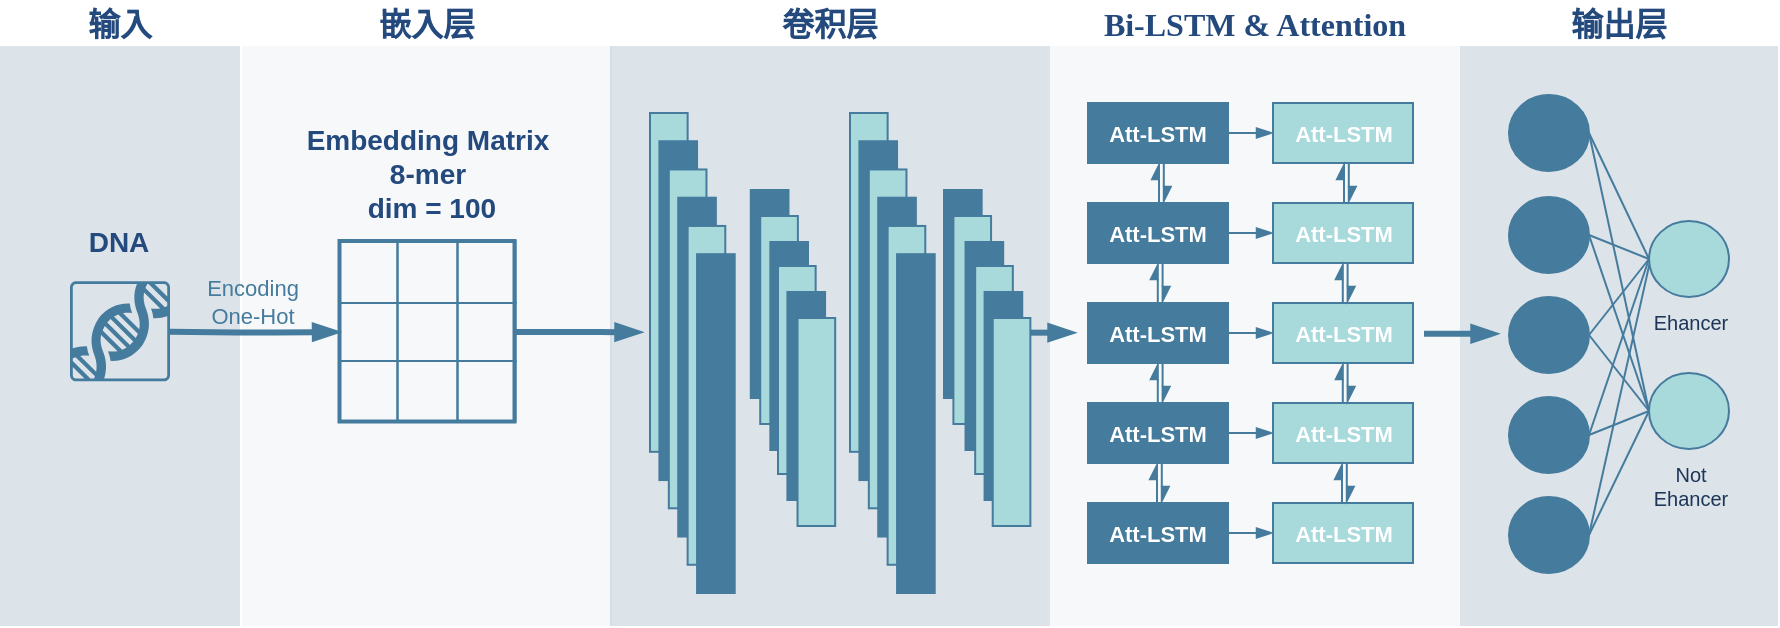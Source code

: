 <mxfile version="24.3.0" type="github">
  <diagram id="07fea595-8f29-1299-0266-81d95cde20df" name="Page-1">
    <mxGraphModel dx="1434" dy="-32" grid="1" gridSize="10" guides="1" tooltips="1" connect="1" arrows="1" fold="1" page="1" pageScale="1" pageWidth="1169" pageHeight="827" background="#ffffff" math="0" shadow="0">
      <root>
        <mxCell id="0" />
        <mxCell id="1" parent="0" />
        <mxCell id="SglfwwHXvNLSPvmOc2Lm-236" value="&lt;font style=&quot;font-size: 16px;&quot; color=&quot;#23497d&quot;&gt;输入&lt;/font&gt;" style="swimlane;whiteSpace=wrap;fillColor=none;swimlaneFillColor=#BAC8D3;fontColor=#EEEEEE;fontFamily=Tahoma;html=1;strokeColor=none;opacity=50;labelBackgroundColor=none;" parent="1" vertex="1">
          <mxGeometry x="111" y="1080" width="120" height="313" as="geometry">
            <mxRectangle x="20" y="20" width="80" height="23" as="alternateBounds" />
          </mxGeometry>
        </mxCell>
        <mxCell id="SglfwwHXvNLSPvmOc2Lm-496" value="&lt;font color=&quot;#23497d&quot;&gt;&lt;span style=&quot;font-size: 14px;&quot;&gt;&lt;b&gt;DNA&lt;/b&gt;&lt;/span&gt;&lt;/font&gt;" style="rounded=0;whiteSpace=wrap;html=1;strokeColor=none;fontColor=#1D3557;fillColor=none;align=center;" parent="SglfwwHXvNLSPvmOc2Lm-236" vertex="1">
          <mxGeometry x="10.38" y="90.75" width="99.25" height="60" as="geometry" />
        </mxCell>
        <mxCell id="SglfwwHXvNLSPvmOc2Lm-497" value="" style="sketch=0;points=[[0.015,0.015,0],[0.985,0.015,0],[0.985,0.985,0],[0.015,0.985,0],[0.25,0,0],[0.5,0,0],[0.75,0,0],[1,0.25,0],[1,0.5,0],[1,0.75,0],[0.75,1,0],[0.5,1,0],[0.25,1,0],[0,0.75,0],[0,0.5,0],[0,0.25,0]];verticalLabelPosition=bottom;verticalAlign=top;aspect=fixed;align=center;pointerEvents=1;shape=mxgraph.cisco19.rect;prIcon=cisco_dna_center;fillColor=none;strokeColor=#457B9D;fontFamily=Helvetica;fontSize=11;fontColor=none;labelBackgroundColor=none;noLabel=1;strokeWidth=1;" parent="SglfwwHXvNLSPvmOc2Lm-236" vertex="1">
          <mxGeometry x="35.01" y="140.63" width="50" height="50" as="geometry" />
        </mxCell>
        <mxCell id="SglfwwHXvNLSPvmOc2Lm-240" value="&lt;font style=&quot;font-size: 16px;&quot; color=&quot;#23497d&quot;&gt;嵌入层&lt;/font&gt;" style="swimlane;whiteSpace=wrap;fillColor=none;swimlaneFillColor=#eef1f4;fontColor=#EEEEEE;fontFamily=Tahoma;html=1;strokeColor=none;opacity=50;labelBackgroundColor=none;" parent="1" vertex="1">
          <mxGeometry x="232" y="1080" width="185" height="313" as="geometry">
            <mxRectangle x="20" y="20" width="80" height="23" as="alternateBounds" />
          </mxGeometry>
        </mxCell>
        <mxCell id="SglfwwHXvNLSPvmOc2Lm-248" value="" style="childLayout=tableLayout;recursiveResize=0;shadow=0;fillColor=none;strokeColor=#457B9D;fontColor=#1D3557;strokeWidth=2;" parent="SglfwwHXvNLSPvmOc2Lm-240" vertex="1">
          <mxGeometry x="48.75" y="120.5" width="87.5" height="90.25" as="geometry" />
        </mxCell>
        <mxCell id="SglfwwHXvNLSPvmOc2Lm-249" value="" style="shape=tableRow;horizontal=0;startSize=0;swimlaneHead=0;swimlaneBody=0;top=0;left=0;bottom=0;right=0;dropTarget=0;collapsible=0;recursiveResize=0;expand=0;fontStyle=0;fillColor=none;strokeColor=inherit;fontColor=#1D3557;" parent="SglfwwHXvNLSPvmOc2Lm-248" vertex="1">
          <mxGeometry width="87.5" height="31" as="geometry" />
        </mxCell>
        <mxCell id="SglfwwHXvNLSPvmOc2Lm-250" value="" style="connectable=0;recursiveResize=0;strokeColor=inherit;fillColor=none;align=center;whiteSpace=wrap;html=1;fontColor=#1D3557;" parent="SglfwwHXvNLSPvmOc2Lm-249" vertex="1">
          <mxGeometry width="29" height="31" as="geometry">
            <mxRectangle width="29" height="31" as="alternateBounds" />
          </mxGeometry>
        </mxCell>
        <mxCell id="SglfwwHXvNLSPvmOc2Lm-251" value="" style="connectable=0;recursiveResize=0;strokeColor=inherit;fillColor=none;align=center;whiteSpace=wrap;html=1;fontColor=#1D3557;" parent="SglfwwHXvNLSPvmOc2Lm-249" vertex="1">
          <mxGeometry x="29" width="30" height="31" as="geometry">
            <mxRectangle width="30" height="31" as="alternateBounds" />
          </mxGeometry>
        </mxCell>
        <mxCell id="SglfwwHXvNLSPvmOc2Lm-252" value="" style="connectable=0;recursiveResize=0;strokeColor=inherit;fillColor=none;align=center;whiteSpace=wrap;html=1;fontColor=#1D3557;" parent="SglfwwHXvNLSPvmOc2Lm-249" vertex="1">
          <mxGeometry x="59" width="29" height="31" as="geometry">
            <mxRectangle width="29" height="31" as="alternateBounds" />
          </mxGeometry>
        </mxCell>
        <mxCell id="SglfwwHXvNLSPvmOc2Lm-253" style="shape=tableRow;horizontal=0;startSize=0;swimlaneHead=0;swimlaneBody=0;top=0;left=0;bottom=0;right=0;dropTarget=0;collapsible=0;recursiveResize=0;expand=0;fontStyle=0;fillColor=none;strokeColor=inherit;fontColor=#1D3557;" parent="SglfwwHXvNLSPvmOc2Lm-248" vertex="1">
          <mxGeometry y="31" width="87.5" height="29" as="geometry" />
        </mxCell>
        <mxCell id="SglfwwHXvNLSPvmOc2Lm-254" value="" style="connectable=0;recursiveResize=0;strokeColor=inherit;fillColor=none;align=center;whiteSpace=wrap;html=1;fontColor=#1D3557;" parent="SglfwwHXvNLSPvmOc2Lm-253" vertex="1">
          <mxGeometry width="29" height="29" as="geometry">
            <mxRectangle width="29" height="29" as="alternateBounds" />
          </mxGeometry>
        </mxCell>
        <mxCell id="SglfwwHXvNLSPvmOc2Lm-255" value="" style="connectable=0;recursiveResize=0;strokeColor=inherit;fillColor=none;align=center;whiteSpace=wrap;html=1;fontColor=#1D3557;" parent="SglfwwHXvNLSPvmOc2Lm-253" vertex="1">
          <mxGeometry x="29" width="30" height="29" as="geometry">
            <mxRectangle width="30" height="29" as="alternateBounds" />
          </mxGeometry>
        </mxCell>
        <mxCell id="SglfwwHXvNLSPvmOc2Lm-256" value="" style="connectable=0;recursiveResize=0;strokeColor=inherit;fillColor=none;align=center;whiteSpace=wrap;html=1;fontColor=#1D3557;" parent="SglfwwHXvNLSPvmOc2Lm-253" vertex="1">
          <mxGeometry x="59" width="29" height="29" as="geometry">
            <mxRectangle width="29" height="29" as="alternateBounds" />
          </mxGeometry>
        </mxCell>
        <mxCell id="SglfwwHXvNLSPvmOc2Lm-257" style="shape=tableRow;horizontal=0;startSize=0;swimlaneHead=0;swimlaneBody=0;top=0;left=0;bottom=0;right=0;dropTarget=0;collapsible=0;recursiveResize=0;expand=0;fontStyle=0;fillColor=none;strokeColor=inherit;fontColor=#1D3557;" parent="SglfwwHXvNLSPvmOc2Lm-248" vertex="1">
          <mxGeometry y="60" width="87.5" height="30" as="geometry" />
        </mxCell>
        <mxCell id="SglfwwHXvNLSPvmOc2Lm-258" value="" style="connectable=0;recursiveResize=0;strokeColor=inherit;fillColor=none;align=center;whiteSpace=wrap;html=1;fontColor=#1D3557;" parent="SglfwwHXvNLSPvmOc2Lm-257" vertex="1">
          <mxGeometry width="29" height="30" as="geometry">
            <mxRectangle width="29" height="30" as="alternateBounds" />
          </mxGeometry>
        </mxCell>
        <mxCell id="SglfwwHXvNLSPvmOc2Lm-259" value="" style="connectable=0;recursiveResize=0;strokeColor=inherit;fillColor=none;align=center;whiteSpace=wrap;html=1;fontColor=#1D3557;" parent="SglfwwHXvNLSPvmOc2Lm-257" vertex="1">
          <mxGeometry x="29" width="30" height="30" as="geometry">
            <mxRectangle width="30" height="30" as="alternateBounds" />
          </mxGeometry>
        </mxCell>
        <mxCell id="SglfwwHXvNLSPvmOc2Lm-260" value="" style="connectable=0;recursiveResize=0;strokeColor=inherit;fillColor=none;align=center;whiteSpace=wrap;html=1;fontColor=#1D3557;" parent="SglfwwHXvNLSPvmOc2Lm-257" vertex="1">
          <mxGeometry x="59" width="29" height="30" as="geometry">
            <mxRectangle width="29" height="30" as="alternateBounds" />
          </mxGeometry>
        </mxCell>
        <mxCell id="SglfwwHXvNLSPvmOc2Lm-263" value="&lt;font color=&quot;#23497d&quot; style=&quot;font-size: 14px;&quot;&gt;&lt;b style=&quot;&quot;&gt;Embedding Matrix&lt;/b&gt;&lt;/font&gt;&lt;div style=&quot;font-size: 14px;&quot;&gt;&lt;font color=&quot;#23497d&quot; style=&quot;font-size: 14px;&quot;&gt;&lt;b style=&quot;&quot;&gt;8-mer&lt;/b&gt;&lt;/font&gt;&lt;/div&gt;&lt;div style=&quot;font-size: 14px;&quot;&gt;&lt;font color=&quot;#23497d&quot; style=&quot;font-size: 14px;&quot;&gt;&lt;b style=&quot;&quot;&gt;&amp;nbsp;dim = 100&lt;/b&gt;&lt;/font&gt;&lt;/div&gt;" style="rounded=0;whiteSpace=wrap;html=1;strokeColor=none;fontColor=#1D3557;fillColor=none;align=center;" parent="SglfwwHXvNLSPvmOc2Lm-240" vertex="1">
          <mxGeometry x="18.75" y="56.5" width="147.5" height="60" as="geometry" />
        </mxCell>
        <mxCell id="SglfwwHXvNLSPvmOc2Lm-261" style="edgeStyle=orthogonalEdgeStyle;rounded=1;orthogonalLoop=1;jettySize=auto;html=1;entryX=0;entryY=0.5;entryDx=0;entryDy=0;strokeColor=#457B9D;fontColor=#1D3557;fillColor=#A8DADC;curved=0;strokeWidth=3;endArrow=blockThin;endFill=1;labelBackgroundColor=none;" parent="1" target="SglfwwHXvNLSPvmOc2Lm-253" edge="1">
          <mxGeometry relative="1" as="geometry">
            <mxPoint x="196" y="1245.833" as="sourcePoint" />
          </mxGeometry>
        </mxCell>
        <mxCell id="SglfwwHXvNLSPvmOc2Lm-501" value="Encoding&lt;div&gt;One-Hot&lt;/div&gt;" style="edgeLabel;html=1;align=center;verticalAlign=middle;resizable=0;points=[];strokeColor=#457B9D;fontFamily=Helvetica;fontSize=11;fontColor=#457B9D;labelBackgroundColor=none;fillColor=#A8DADC;" parent="SglfwwHXvNLSPvmOc2Lm-261" vertex="1" connectable="0">
          <mxGeometry x="-0.17" y="-1" relative="1" as="geometry">
            <mxPoint x="5" y="-16" as="offset" />
          </mxGeometry>
        </mxCell>
        <mxCell id="SglfwwHXvNLSPvmOc2Lm-333" value="&lt;font style=&quot;font-size: 16px;&quot; color=&quot;#23497d&quot;&gt;卷积层&lt;/font&gt;" style="swimlane;whiteSpace=wrap;fillColor=none;swimlaneFillColor=#BAC8D3;fontColor=#EEEEEE;fontFamily=Tahoma;html=1;strokeColor=none;opacity=50;labelBackgroundColor=none;" parent="1" vertex="1">
          <mxGeometry x="416" y="1080" width="220" height="313" as="geometry">
            <mxRectangle x="20" y="20" width="80" height="23" as="alternateBounds" />
          </mxGeometry>
        </mxCell>
        <mxCell id="SglfwwHXvNLSPvmOc2Lm-303" value="" style="group" parent="SglfwwHXvNLSPvmOc2Lm-333" vertex="1" connectable="0">
          <mxGeometry x="20" y="56.5" width="80" height="240" as="geometry" />
        </mxCell>
        <mxCell id="SglfwwHXvNLSPvmOc2Lm-287" value="" style="group" parent="SglfwwHXvNLSPvmOc2Lm-303" vertex="1" connectable="0">
          <mxGeometry width="42.35" height="240" as="geometry" />
        </mxCell>
        <mxCell id="SglfwwHXvNLSPvmOc2Lm-281" value="" style="rounded=0;whiteSpace=wrap;html=1;strokeColor=#457B9D;fontFamily=Helvetica;fontSize=11;fontColor=#1D3557;labelBackgroundColor=default;fillColor=#A8DADC;" parent="SglfwwHXvNLSPvmOc2Lm-287" vertex="1">
          <mxGeometry width="18.822" height="169.412" as="geometry" />
        </mxCell>
        <mxCell id="SglfwwHXvNLSPvmOc2Lm-282" value="" style="rounded=0;whiteSpace=wrap;html=1;strokeColor=#457B9D;fontFamily=Helvetica;fontSize=11;fontColor=#1D3557;labelBackgroundColor=default;fillColor=#457B9D;" parent="SglfwwHXvNLSPvmOc2Lm-287" vertex="1">
          <mxGeometry x="4.706" y="14.118" width="18.822" height="169.412" as="geometry" />
        </mxCell>
        <mxCell id="SglfwwHXvNLSPvmOc2Lm-283" value="" style="rounded=0;whiteSpace=wrap;html=1;strokeColor=#457B9D;fontFamily=Helvetica;fontSize=11;fontColor=#1D3557;labelBackgroundColor=default;fillColor=#A8DADC;" parent="SglfwwHXvNLSPvmOc2Lm-287" vertex="1">
          <mxGeometry x="9.411" y="28.235" width="18.822" height="169.412" as="geometry" />
        </mxCell>
        <mxCell id="SglfwwHXvNLSPvmOc2Lm-284" value="" style="rounded=0;whiteSpace=wrap;html=1;strokeColor=#457B9D;fontFamily=Helvetica;fontSize=11;fontColor=#1D3557;labelBackgroundColor=default;fillColor=#457B9D;" parent="SglfwwHXvNLSPvmOc2Lm-287" vertex="1">
          <mxGeometry x="14.117" y="42.353" width="18.822" height="169.412" as="geometry" />
        </mxCell>
        <mxCell id="SglfwwHXvNLSPvmOc2Lm-285" value="" style="rounded=0;whiteSpace=wrap;html=1;strokeColor=#457B9D;fontFamily=Helvetica;fontSize=11;fontColor=#1D3557;labelBackgroundColor=default;fillColor=#A8DADC;" parent="SglfwwHXvNLSPvmOc2Lm-287" vertex="1">
          <mxGeometry x="18.822" y="56.471" width="18.822" height="169.412" as="geometry" />
        </mxCell>
        <mxCell id="SglfwwHXvNLSPvmOc2Lm-286" value="" style="rounded=0;whiteSpace=wrap;html=1;strokeColor=#457B9D;fontFamily=Helvetica;fontSize=11;fontColor=#1D3557;labelBackgroundColor=default;fillColor=#457B9D;" parent="SglfwwHXvNLSPvmOc2Lm-287" vertex="1">
          <mxGeometry x="23.528" y="70.588" width="18.822" height="169.412" as="geometry" />
        </mxCell>
        <mxCell id="SglfwwHXvNLSPvmOc2Lm-291" value="" style="group" parent="SglfwwHXvNLSPvmOc2Lm-303" vertex="1" connectable="0">
          <mxGeometry x="48.409" y="38.5" width="30.591" height="130" as="geometry" />
        </mxCell>
        <mxCell id="SglfwwHXvNLSPvmOc2Lm-290" value="" style="rounded=0;whiteSpace=wrap;html=1;strokeColor=#457B9D;fontFamily=Helvetica;fontSize=11;fontColor=#1D3557;labelBackgroundColor=default;fillColor=#457B9D;" parent="SglfwwHXvNLSPvmOc2Lm-291" vertex="1">
          <mxGeometry x="2" width="18.825" height="104" as="geometry" />
        </mxCell>
        <mxCell id="SglfwwHXvNLSPvmOc2Lm-276" value="" style="rounded=0;whiteSpace=wrap;html=1;strokeColor=#457B9D;fontFamily=Helvetica;fontSize=11;fontColor=#1D3557;labelBackgroundColor=default;fillColor=#A8DADC;" parent="SglfwwHXvNLSPvmOc2Lm-291" vertex="1">
          <mxGeometry x="6.708" y="13" width="18.825" height="104" as="geometry" />
        </mxCell>
        <mxCell id="SglfwwHXvNLSPvmOc2Lm-277" value="" style="rounded=0;whiteSpace=wrap;html=1;strokeColor=#457B9D;fontFamily=Helvetica;fontSize=11;fontColor=#1D3557;labelBackgroundColor=default;fillColor=#457B9D;" parent="SglfwwHXvNLSPvmOc2Lm-291" vertex="1">
          <mxGeometry x="11.766" y="26" width="18.825" height="104" as="geometry" />
        </mxCell>
        <mxCell id="SglfwwHXvNLSPvmOc2Lm-304" value="" style="group" parent="SglfwwHXvNLSPvmOc2Lm-333" vertex="1" connectable="0">
          <mxGeometry x="120" y="56.5" width="80" height="240" as="geometry" />
        </mxCell>
        <mxCell id="SglfwwHXvNLSPvmOc2Lm-305" value="" style="group" parent="SglfwwHXvNLSPvmOc2Lm-304" vertex="1" connectable="0">
          <mxGeometry width="42.35" height="240" as="geometry" />
        </mxCell>
        <mxCell id="SglfwwHXvNLSPvmOc2Lm-306" value="" style="rounded=0;whiteSpace=wrap;html=1;strokeColor=#457B9D;fontFamily=Helvetica;fontSize=11;fontColor=#1D3557;labelBackgroundColor=default;fillColor=#A8DADC;" parent="SglfwwHXvNLSPvmOc2Lm-305" vertex="1">
          <mxGeometry width="18.822" height="169.412" as="geometry" />
        </mxCell>
        <mxCell id="SglfwwHXvNLSPvmOc2Lm-307" value="" style="rounded=0;whiteSpace=wrap;html=1;strokeColor=#457B9D;fontFamily=Helvetica;fontSize=11;fontColor=#1D3557;labelBackgroundColor=default;fillColor=#457B9D;" parent="SglfwwHXvNLSPvmOc2Lm-305" vertex="1">
          <mxGeometry x="4.706" y="14.118" width="18.822" height="169.412" as="geometry" />
        </mxCell>
        <mxCell id="SglfwwHXvNLSPvmOc2Lm-308" value="" style="rounded=0;whiteSpace=wrap;html=1;strokeColor=#457B9D;fontFamily=Helvetica;fontSize=11;fontColor=#1D3557;labelBackgroundColor=default;fillColor=#A8DADC;" parent="SglfwwHXvNLSPvmOc2Lm-305" vertex="1">
          <mxGeometry x="9.411" y="28.235" width="18.822" height="169.412" as="geometry" />
        </mxCell>
        <mxCell id="SglfwwHXvNLSPvmOc2Lm-309" value="" style="rounded=0;whiteSpace=wrap;html=1;strokeColor=#457B9D;fontFamily=Helvetica;fontSize=11;fontColor=#1D3557;labelBackgroundColor=default;fillColor=#457B9D;" parent="SglfwwHXvNLSPvmOc2Lm-305" vertex="1">
          <mxGeometry x="14.117" y="42.353" width="18.822" height="169.412" as="geometry" />
        </mxCell>
        <mxCell id="SglfwwHXvNLSPvmOc2Lm-310" value="" style="rounded=0;whiteSpace=wrap;html=1;strokeColor=#457B9D;fontFamily=Helvetica;fontSize=11;fontColor=#1D3557;labelBackgroundColor=default;fillColor=#A8DADC;" parent="SglfwwHXvNLSPvmOc2Lm-305" vertex="1">
          <mxGeometry x="18.822" y="56.471" width="18.822" height="169.412" as="geometry" />
        </mxCell>
        <mxCell id="SglfwwHXvNLSPvmOc2Lm-311" value="" style="rounded=0;whiteSpace=wrap;html=1;strokeColor=#457B9D;fontFamily=Helvetica;fontSize=11;fontColor=#1D3557;labelBackgroundColor=default;fillColor=#457B9D;" parent="SglfwwHXvNLSPvmOc2Lm-305" vertex="1">
          <mxGeometry x="23.528" y="70.588" width="18.822" height="169.412" as="geometry" />
        </mxCell>
        <mxCell id="SglfwwHXvNLSPvmOc2Lm-505" value="" style="group" parent="SglfwwHXvNLSPvmOc2Lm-333" vertex="1" connectable="0">
          <mxGeometry x="83.999" y="143" width="30.591" height="130" as="geometry" />
        </mxCell>
        <mxCell id="SglfwwHXvNLSPvmOc2Lm-506" value="" style="rounded=0;whiteSpace=wrap;html=1;strokeColor=#457B9D;fontFamily=Helvetica;fontSize=11;fontColor=#A8DADC;labelBackgroundColor=default;fillColor=#A8DADC;" parent="SglfwwHXvNLSPvmOc2Lm-505" vertex="1">
          <mxGeometry y="-10" width="18.825" height="104" as="geometry" />
        </mxCell>
        <mxCell id="SglfwwHXvNLSPvmOc2Lm-507" value="" style="rounded=0;whiteSpace=wrap;html=1;strokeColor=#457B9D;fontFamily=Helvetica;fontSize=11;fontColor=#1D3557;labelBackgroundColor=default;fillColor=#457B9D;" parent="SglfwwHXvNLSPvmOc2Lm-505" vertex="1">
          <mxGeometry x="4.708" y="3" width="18.825" height="104" as="geometry" />
        </mxCell>
        <mxCell id="SglfwwHXvNLSPvmOc2Lm-508" value="" style="rounded=0;whiteSpace=wrap;html=1;strokeColor=#457B9D;fontFamily=Helvetica;fontSize=11;fontColor=#1D3557;labelBackgroundColor=default;fillColor=#A8DADC;" parent="SglfwwHXvNLSPvmOc2Lm-505" vertex="1">
          <mxGeometry x="9.766" y="16" width="18.825" height="104" as="geometry" />
        </mxCell>
        <mxCell id="SglfwwHXvNLSPvmOc2Lm-337" style="edgeStyle=orthogonalEdgeStyle;curved=0;rounded=1;orthogonalLoop=1;jettySize=auto;html=1;entryX=-0.213;entryY=0.647;entryDx=0;entryDy=0;entryPerimeter=0;strokeColor=#457B9D;strokeWidth=3;align=center;verticalAlign=middle;fontFamily=Helvetica;fontSize=11;fontColor=#1D3557;labelBackgroundColor=default;endArrow=blockThin;endFill=1;fillColor=#A8DADC;" parent="1" source="SglfwwHXvNLSPvmOc2Lm-253" target="SglfwwHXvNLSPvmOc2Lm-281" edge="1">
          <mxGeometry relative="1" as="geometry" />
        </mxCell>
        <mxCell id="SglfwwHXvNLSPvmOc2Lm-350" value="&lt;font style=&quot;font-size: 16px;&quot; color=&quot;#23497d&quot;&gt;Bi-LSTM &amp;amp; Attention&lt;/font&gt;" style="swimlane;whiteSpace=wrap;fillColor=none;swimlaneFillColor=#eef1f4;fontColor=#EEEEEE;fontFamily=Tahoma;html=1;strokeColor=none;opacity=50;labelBackgroundColor=none;" parent="1" vertex="1">
          <mxGeometry x="636" y="1080" width="205" height="313" as="geometry">
            <mxRectangle x="20" y="20" width="80" height="23" as="alternateBounds" />
          </mxGeometry>
        </mxCell>
        <mxCell id="SglfwwHXvNLSPvmOc2Lm-401" style="edgeStyle=orthogonalEdgeStyle;curved=0;rounded=1;orthogonalLoop=1;jettySize=auto;html=1;strokeColor=#457B9D;strokeWidth=1;align=center;verticalAlign=middle;fontFamily=Helvetica;fontSize=11;fontColor=#1D3557;labelBackgroundColor=default;endArrow=blockThin;endFill=1;fillColor=#A8DADC;" parent="SglfwwHXvNLSPvmOc2Lm-350" source="SglfwwHXvNLSPvmOc2Lm-338" edge="1">
          <mxGeometry relative="1" as="geometry">
            <mxPoint x="111.5" y="66.5" as="targetPoint" />
          </mxGeometry>
        </mxCell>
        <mxCell id="SglfwwHXvNLSPvmOc2Lm-338" value="&lt;font&gt;&lt;b&gt;Att-LSTM&lt;/b&gt;&lt;/font&gt;" style="rounded=0;whiteSpace=wrap;html=1;strokeColor=#457B9D;fontFamily=Helvetica;fontSize=11;fontColor=#FFFFFF;labelBackgroundColor=none;fillColor=#457B9D;" parent="SglfwwHXvNLSPvmOc2Lm-350" vertex="1">
          <mxGeometry x="19" y="51.5" width="70" height="30" as="geometry" />
        </mxCell>
        <mxCell id="SglfwwHXvNLSPvmOc2Lm-403" style="edgeStyle=orthogonalEdgeStyle;curved=0;rounded=1;orthogonalLoop=1;jettySize=auto;html=1;strokeColor=#457B9D;strokeWidth=1;align=center;verticalAlign=middle;fontFamily=Helvetica;fontSize=11;fontColor=#1D3557;labelBackgroundColor=default;endArrow=blockThin;endFill=1;fillColor=#A8DADC;" parent="SglfwwHXvNLSPvmOc2Lm-350" source="SglfwwHXvNLSPvmOc2Lm-339" edge="1">
          <mxGeometry relative="1" as="geometry">
            <mxPoint x="111.5" y="116.5" as="targetPoint" />
          </mxGeometry>
        </mxCell>
        <mxCell id="SglfwwHXvNLSPvmOc2Lm-339" value="&lt;font&gt;&lt;b&gt;Att-LSTM&lt;/b&gt;&lt;/font&gt;" style="rounded=0;whiteSpace=wrap;html=1;strokeColor=#457B9D;fontFamily=Helvetica;fontSize=11;fontColor=#FFFFFF;labelBackgroundColor=none;fillColor=#457B9D;" parent="SglfwwHXvNLSPvmOc2Lm-350" vertex="1">
          <mxGeometry x="19" y="101.5" width="70" height="30" as="geometry" />
        </mxCell>
        <mxCell id="SglfwwHXvNLSPvmOc2Lm-404" style="edgeStyle=orthogonalEdgeStyle;curved=0;rounded=1;orthogonalLoop=1;jettySize=auto;html=1;strokeColor=#457B9D;strokeWidth=1;align=center;verticalAlign=middle;fontFamily=Helvetica;fontSize=11;fontColor=#1D3557;labelBackgroundColor=default;endArrow=blockThin;endFill=1;fillColor=#A8DADC;" parent="SglfwwHXvNLSPvmOc2Lm-350" source="SglfwwHXvNLSPvmOc2Lm-340" edge="1">
          <mxGeometry relative="1" as="geometry">
            <mxPoint x="111.5" y="166.5" as="targetPoint" />
          </mxGeometry>
        </mxCell>
        <mxCell id="SglfwwHXvNLSPvmOc2Lm-340" value="&lt;font&gt;&lt;b&gt;Att-LSTM&lt;/b&gt;&lt;/font&gt;" style="rounded=0;whiteSpace=wrap;html=1;strokeColor=#457B9D;fontFamily=Helvetica;fontSize=11;fontColor=#FFFFFF;labelBackgroundColor=none;fillColor=#457B9D;" parent="SglfwwHXvNLSPvmOc2Lm-350" vertex="1">
          <mxGeometry x="19" y="151.5" width="70" height="30" as="geometry" />
        </mxCell>
        <mxCell id="SglfwwHXvNLSPvmOc2Lm-405" style="edgeStyle=orthogonalEdgeStyle;curved=0;rounded=1;orthogonalLoop=1;jettySize=auto;html=1;strokeColor=#457B9D;strokeWidth=1;align=center;verticalAlign=middle;fontFamily=Helvetica;fontSize=11;fontColor=#1D3557;labelBackgroundColor=default;endArrow=blockThin;endFill=1;fillColor=#A8DADC;" parent="SglfwwHXvNLSPvmOc2Lm-350" source="SglfwwHXvNLSPvmOc2Lm-341" edge="1">
          <mxGeometry relative="1" as="geometry">
            <mxPoint x="111.5" y="216.5" as="targetPoint" />
          </mxGeometry>
        </mxCell>
        <mxCell id="SglfwwHXvNLSPvmOc2Lm-341" value="&lt;font&gt;&lt;b&gt;Att-LSTM&lt;/b&gt;&lt;/font&gt;" style="rounded=0;whiteSpace=wrap;html=1;strokeColor=#457B9D;fontFamily=Helvetica;fontSize=11;fontColor=#FFFFFF;labelBackgroundColor=none;fillColor=#457B9D;" parent="SglfwwHXvNLSPvmOc2Lm-350" vertex="1">
          <mxGeometry x="19" y="201.5" width="70" height="30" as="geometry" />
        </mxCell>
        <mxCell id="SglfwwHXvNLSPvmOc2Lm-406" style="edgeStyle=orthogonalEdgeStyle;curved=0;rounded=1;orthogonalLoop=1;jettySize=auto;html=1;strokeColor=#457B9D;strokeWidth=1;align=center;verticalAlign=middle;fontFamily=Helvetica;fontSize=11;fontColor=#1D3557;labelBackgroundColor=default;endArrow=blockThin;endFill=1;fillColor=#A8DADC;" parent="SglfwwHXvNLSPvmOc2Lm-350" source="SglfwwHXvNLSPvmOc2Lm-342" edge="1">
          <mxGeometry relative="1" as="geometry">
            <mxPoint x="111.5" y="266.5" as="targetPoint" />
          </mxGeometry>
        </mxCell>
        <mxCell id="SglfwwHXvNLSPvmOc2Lm-342" value="&lt;font&gt;&lt;b&gt;Att-LSTM&lt;/b&gt;&lt;/font&gt;" style="rounded=0;whiteSpace=wrap;html=1;strokeColor=#457B9D;fontFamily=Helvetica;fontSize=11;fontColor=#FFFFFF;labelBackgroundColor=none;fillColor=#457B9D;" parent="SglfwwHXvNLSPvmOc2Lm-350" vertex="1">
          <mxGeometry x="19" y="251.5" width="70" height="30" as="geometry" />
        </mxCell>
        <mxCell id="SglfwwHXvNLSPvmOc2Lm-372" value="" style="group" parent="SglfwwHXvNLSPvmOc2Lm-350" vertex="1" connectable="0">
          <mxGeometry x="54.505" y="81.5" width="2.395" height="20" as="geometry" />
        </mxCell>
        <mxCell id="SglfwwHXvNLSPvmOc2Lm-370" style="edgeStyle=orthogonalEdgeStyle;curved=0;rounded=1;orthogonalLoop=1;jettySize=auto;html=1;entryX=0.5;entryY=0;entryDx=0;entryDy=0;strokeColor=#457B9D;strokeWidth=1;align=center;verticalAlign=middle;fontFamily=Helvetica;fontSize=11;fontColor=#1D3557;labelBackgroundColor=default;endArrow=async;endFill=1;fillColor=#A8DADC;" parent="SglfwwHXvNLSPvmOc2Lm-372" edge="1">
          <mxGeometry relative="1" as="geometry">
            <mxPoint x="2.395" as="sourcePoint" />
            <mxPoint x="2.395" y="20" as="targetPoint" />
            <Array as="points">
              <mxPoint x="2.395" y="11" />
              <mxPoint x="2.395" y="11" />
            </Array>
          </mxGeometry>
        </mxCell>
        <mxCell id="SglfwwHXvNLSPvmOc2Lm-371" style="edgeStyle=orthogonalEdgeStyle;curved=0;rounded=1;orthogonalLoop=1;jettySize=auto;html=1;entryX=0.5;entryY=0;entryDx=0;entryDy=0;strokeColor=#457B9D;strokeWidth=1;align=center;verticalAlign=middle;fontFamily=Helvetica;fontSize=11;fontColor=#1D3557;labelBackgroundColor=default;endArrow=async;endFill=1;fillColor=#A8DADC;" parent="SglfwwHXvNLSPvmOc2Lm-372" edge="1">
          <mxGeometry relative="1" as="geometry">
            <mxPoint y="20" as="sourcePoint" />
            <mxPoint as="targetPoint" />
            <Array as="points">
              <mxPoint y="9" />
              <mxPoint y="9" />
            </Array>
          </mxGeometry>
        </mxCell>
        <mxCell id="SglfwwHXvNLSPvmOc2Lm-373" value="" style="group" parent="SglfwwHXvNLSPvmOc2Lm-350" vertex="1" connectable="0">
          <mxGeometry x="53.905" y="131.5" width="2.395" height="20" as="geometry" />
        </mxCell>
        <mxCell id="SglfwwHXvNLSPvmOc2Lm-374" style="edgeStyle=orthogonalEdgeStyle;curved=0;rounded=1;orthogonalLoop=1;jettySize=auto;html=1;entryX=0.5;entryY=0;entryDx=0;entryDy=0;strokeColor=#457B9D;strokeWidth=1;align=center;verticalAlign=middle;fontFamily=Helvetica;fontSize=11;fontColor=#1D3557;labelBackgroundColor=default;endArrow=async;endFill=1;fillColor=#A8DADC;" parent="SglfwwHXvNLSPvmOc2Lm-373" edge="1">
          <mxGeometry relative="1" as="geometry">
            <mxPoint x="2.395" as="sourcePoint" />
            <mxPoint x="2.395" y="20" as="targetPoint" />
            <Array as="points">
              <mxPoint x="2.395" y="11" />
              <mxPoint x="2.395" y="11" />
            </Array>
          </mxGeometry>
        </mxCell>
        <mxCell id="SglfwwHXvNLSPvmOc2Lm-375" style="edgeStyle=orthogonalEdgeStyle;curved=0;rounded=1;orthogonalLoop=1;jettySize=auto;html=1;entryX=0.5;entryY=0;entryDx=0;entryDy=0;strokeColor=#457B9D;strokeWidth=1;align=center;verticalAlign=middle;fontFamily=Helvetica;fontSize=11;fontColor=#1D3557;labelBackgroundColor=default;endArrow=async;endFill=1;fillColor=#A8DADC;" parent="SglfwwHXvNLSPvmOc2Lm-373" edge="1">
          <mxGeometry relative="1" as="geometry">
            <mxPoint y="20" as="sourcePoint" />
            <mxPoint as="targetPoint" />
            <Array as="points">
              <mxPoint y="9" />
              <mxPoint y="9" />
            </Array>
          </mxGeometry>
        </mxCell>
        <mxCell id="SglfwwHXvNLSPvmOc2Lm-377" value="" style="group" parent="SglfwwHXvNLSPvmOc2Lm-350" vertex="1" connectable="0">
          <mxGeometry x="53.905" y="181.5" width="2.395" height="20" as="geometry" />
        </mxCell>
        <mxCell id="SglfwwHXvNLSPvmOc2Lm-378" style="edgeStyle=orthogonalEdgeStyle;curved=0;rounded=1;orthogonalLoop=1;jettySize=auto;html=1;entryX=0.5;entryY=0;entryDx=0;entryDy=0;strokeColor=#457B9D;strokeWidth=1;align=center;verticalAlign=middle;fontFamily=Helvetica;fontSize=11;fontColor=#1D3557;labelBackgroundColor=default;endArrow=async;endFill=1;fillColor=#A8DADC;" parent="SglfwwHXvNLSPvmOc2Lm-377" edge="1">
          <mxGeometry relative="1" as="geometry">
            <mxPoint x="2.395" as="sourcePoint" />
            <mxPoint x="2.395" y="20" as="targetPoint" />
            <Array as="points">
              <mxPoint x="2.395" y="11" />
              <mxPoint x="2.395" y="11" />
            </Array>
          </mxGeometry>
        </mxCell>
        <mxCell id="SglfwwHXvNLSPvmOc2Lm-379" style="edgeStyle=orthogonalEdgeStyle;curved=0;rounded=1;orthogonalLoop=1;jettySize=auto;html=1;entryX=0.5;entryY=0;entryDx=0;entryDy=0;strokeColor=#457B9D;strokeWidth=1;align=center;verticalAlign=middle;fontFamily=Helvetica;fontSize=11;fontColor=#1D3557;labelBackgroundColor=default;endArrow=async;endFill=1;fillColor=#A8DADC;" parent="SglfwwHXvNLSPvmOc2Lm-377" edge="1">
          <mxGeometry relative="1" as="geometry">
            <mxPoint y="20" as="sourcePoint" />
            <mxPoint as="targetPoint" />
            <Array as="points">
              <mxPoint y="9" />
              <mxPoint y="9" />
            </Array>
          </mxGeometry>
        </mxCell>
        <mxCell id="SglfwwHXvNLSPvmOc2Lm-380" value="" style="group" parent="SglfwwHXvNLSPvmOc2Lm-350" vertex="1" connectable="0">
          <mxGeometry x="53.505" y="231.5" width="2.395" height="20" as="geometry" />
        </mxCell>
        <mxCell id="SglfwwHXvNLSPvmOc2Lm-381" style="edgeStyle=orthogonalEdgeStyle;curved=0;rounded=1;orthogonalLoop=1;jettySize=auto;html=1;entryX=0.5;entryY=0;entryDx=0;entryDy=0;strokeColor=#457B9D;strokeWidth=1;align=center;verticalAlign=middle;fontFamily=Helvetica;fontSize=11;fontColor=#1D3557;labelBackgroundColor=default;endArrow=async;endFill=1;fillColor=#A8DADC;" parent="SglfwwHXvNLSPvmOc2Lm-380" edge="1">
          <mxGeometry relative="1" as="geometry">
            <mxPoint x="2.395" as="sourcePoint" />
            <mxPoint x="2.395" y="20" as="targetPoint" />
            <Array as="points">
              <mxPoint x="2.395" y="11" />
              <mxPoint x="2.395" y="11" />
            </Array>
          </mxGeometry>
        </mxCell>
        <mxCell id="SglfwwHXvNLSPvmOc2Lm-382" style="edgeStyle=orthogonalEdgeStyle;curved=0;rounded=1;orthogonalLoop=1;jettySize=auto;html=1;entryX=0.5;entryY=0;entryDx=0;entryDy=0;strokeColor=#457B9D;strokeWidth=1;align=center;verticalAlign=middle;fontFamily=Helvetica;fontSize=11;fontColor=#1D3557;labelBackgroundColor=default;endArrow=async;endFill=1;fillColor=#A8DADC;" parent="SglfwwHXvNLSPvmOc2Lm-380" edge="1">
          <mxGeometry relative="1" as="geometry">
            <mxPoint y="20" as="sourcePoint" />
            <mxPoint as="targetPoint" />
            <Array as="points">
              <mxPoint y="9" />
              <mxPoint y="9" />
            </Array>
          </mxGeometry>
        </mxCell>
        <mxCell id="SglfwwHXvNLSPvmOc2Lm-384" value="&lt;font&gt;&lt;b&gt;Att-LSTM&lt;/b&gt;&lt;/font&gt;" style="rounded=0;whiteSpace=wrap;html=1;strokeColor=#457B9D;fontFamily=Helvetica;fontSize=11;fontColor=#FFFFFF;labelBackgroundColor=none;fillColor=#A8DADC;" parent="SglfwwHXvNLSPvmOc2Lm-350" vertex="1">
          <mxGeometry x="111.5" y="51.5" width="70" height="30" as="geometry" />
        </mxCell>
        <mxCell id="SglfwwHXvNLSPvmOc2Lm-385" value="&lt;font&gt;&lt;b&gt;Att-LSTM&lt;/b&gt;&lt;/font&gt;" style="rounded=0;whiteSpace=wrap;html=1;strokeColor=#457B9D;fontFamily=Helvetica;fontSize=11;fontColor=#FFFFFF;labelBackgroundColor=none;fillColor=#A8DADC;" parent="SglfwwHXvNLSPvmOc2Lm-350" vertex="1">
          <mxGeometry x="111.5" y="101.5" width="70" height="30" as="geometry" />
        </mxCell>
        <mxCell id="SglfwwHXvNLSPvmOc2Lm-386" value="&lt;font&gt;&lt;b&gt;Att-LSTM&lt;/b&gt;&lt;/font&gt;" style="rounded=0;whiteSpace=wrap;html=1;strokeColor=#457B9D;fontFamily=Helvetica;fontSize=11;fontColor=#FFFFFF;labelBackgroundColor=none;fillColor=#A8DADC;" parent="SglfwwHXvNLSPvmOc2Lm-350" vertex="1">
          <mxGeometry x="111.5" y="151.5" width="70" height="30" as="geometry" />
        </mxCell>
        <mxCell id="SglfwwHXvNLSPvmOc2Lm-387" value="&lt;font&gt;&lt;b&gt;Att-LSTM&lt;/b&gt;&lt;/font&gt;" style="rounded=0;whiteSpace=wrap;html=1;strokeColor=#457B9D;fontFamily=Helvetica;fontSize=11;fontColor=#FFFFFF;labelBackgroundColor=none;fillColor=#A8DADC;" parent="SglfwwHXvNLSPvmOc2Lm-350" vertex="1">
          <mxGeometry x="111.5" y="201.5" width="70" height="30" as="geometry" />
        </mxCell>
        <mxCell id="SglfwwHXvNLSPvmOc2Lm-388" value="&lt;font&gt;&lt;b&gt;Att-LSTM&lt;/b&gt;&lt;/font&gt;" style="rounded=0;whiteSpace=wrap;html=1;strokeColor=#457B9D;fontFamily=Helvetica;fontSize=11;fontColor=#FFFFFF;labelBackgroundColor=none;fillColor=#A8DADC;" parent="SglfwwHXvNLSPvmOc2Lm-350" vertex="1">
          <mxGeometry x="111.5" y="251.5" width="70" height="30" as="geometry" />
        </mxCell>
        <mxCell id="SglfwwHXvNLSPvmOc2Lm-389" value="" style="group" parent="SglfwwHXvNLSPvmOc2Lm-350" vertex="1" connectable="0">
          <mxGeometry x="147.005" y="81.5" width="2.395" height="20" as="geometry" />
        </mxCell>
        <mxCell id="SglfwwHXvNLSPvmOc2Lm-390" style="edgeStyle=orthogonalEdgeStyle;curved=0;rounded=1;orthogonalLoop=1;jettySize=auto;html=1;entryX=0.5;entryY=0;entryDx=0;entryDy=0;strokeColor=#457B9D;strokeWidth=1;align=center;verticalAlign=middle;fontFamily=Helvetica;fontSize=11;fontColor=#1D3557;labelBackgroundColor=default;endArrow=async;endFill=1;fillColor=#A8DADC;" parent="SglfwwHXvNLSPvmOc2Lm-389" edge="1">
          <mxGeometry relative="1" as="geometry">
            <mxPoint x="2.395" as="sourcePoint" />
            <mxPoint x="2.395" y="20" as="targetPoint" />
            <Array as="points">
              <mxPoint x="2.395" y="11" />
              <mxPoint x="2.395" y="11" />
            </Array>
          </mxGeometry>
        </mxCell>
        <mxCell id="SglfwwHXvNLSPvmOc2Lm-391" style="edgeStyle=orthogonalEdgeStyle;curved=0;rounded=1;orthogonalLoop=1;jettySize=auto;html=1;entryX=0.5;entryY=0;entryDx=0;entryDy=0;strokeColor=#457B9D;strokeWidth=1;align=center;verticalAlign=middle;fontFamily=Helvetica;fontSize=11;fontColor=#1D3557;labelBackgroundColor=default;endArrow=async;endFill=1;fillColor=#A8DADC;" parent="SglfwwHXvNLSPvmOc2Lm-389" edge="1">
          <mxGeometry relative="1" as="geometry">
            <mxPoint y="20" as="sourcePoint" />
            <mxPoint as="targetPoint" />
            <Array as="points">
              <mxPoint y="9" />
              <mxPoint y="9" />
            </Array>
          </mxGeometry>
        </mxCell>
        <mxCell id="SglfwwHXvNLSPvmOc2Lm-392" value="" style="group" parent="SglfwwHXvNLSPvmOc2Lm-350" vertex="1" connectable="0">
          <mxGeometry x="146.405" y="131.5" width="2.395" height="20" as="geometry" />
        </mxCell>
        <mxCell id="SglfwwHXvNLSPvmOc2Lm-393" style="edgeStyle=orthogonalEdgeStyle;curved=0;rounded=1;orthogonalLoop=1;jettySize=auto;html=1;entryX=0.5;entryY=0;entryDx=0;entryDy=0;strokeColor=#457B9D;strokeWidth=1;align=center;verticalAlign=middle;fontFamily=Helvetica;fontSize=11;fontColor=#1D3557;labelBackgroundColor=default;endArrow=async;endFill=1;fillColor=#A8DADC;" parent="SglfwwHXvNLSPvmOc2Lm-392" edge="1">
          <mxGeometry relative="1" as="geometry">
            <mxPoint x="2.395" as="sourcePoint" />
            <mxPoint x="2.395" y="20" as="targetPoint" />
            <Array as="points">
              <mxPoint x="2.395" y="11" />
              <mxPoint x="2.395" y="11" />
            </Array>
          </mxGeometry>
        </mxCell>
        <mxCell id="SglfwwHXvNLSPvmOc2Lm-394" style="edgeStyle=orthogonalEdgeStyle;curved=0;rounded=1;orthogonalLoop=1;jettySize=auto;html=1;entryX=0.5;entryY=0;entryDx=0;entryDy=0;strokeColor=#457B9D;strokeWidth=1;align=center;verticalAlign=middle;fontFamily=Helvetica;fontSize=11;fontColor=#1D3557;labelBackgroundColor=default;endArrow=async;endFill=1;fillColor=#A8DADC;" parent="SglfwwHXvNLSPvmOc2Lm-392" edge="1">
          <mxGeometry relative="1" as="geometry">
            <mxPoint y="20" as="sourcePoint" />
            <mxPoint as="targetPoint" />
            <Array as="points">
              <mxPoint y="9" />
              <mxPoint y="9" />
            </Array>
          </mxGeometry>
        </mxCell>
        <mxCell id="SglfwwHXvNLSPvmOc2Lm-395" value="" style="group" parent="SglfwwHXvNLSPvmOc2Lm-350" vertex="1" connectable="0">
          <mxGeometry x="146.405" y="181.5" width="2.395" height="20" as="geometry" />
        </mxCell>
        <mxCell id="SglfwwHXvNLSPvmOc2Lm-396" style="edgeStyle=orthogonalEdgeStyle;curved=0;rounded=1;orthogonalLoop=1;jettySize=auto;html=1;entryX=0.5;entryY=0;entryDx=0;entryDy=0;strokeColor=#457B9D;strokeWidth=1;align=center;verticalAlign=middle;fontFamily=Helvetica;fontSize=11;fontColor=#1D3557;labelBackgroundColor=default;endArrow=async;endFill=1;fillColor=#A8DADC;" parent="SglfwwHXvNLSPvmOc2Lm-395" edge="1">
          <mxGeometry relative="1" as="geometry">
            <mxPoint x="2.395" as="sourcePoint" />
            <mxPoint x="2.395" y="20" as="targetPoint" />
            <Array as="points">
              <mxPoint x="2.395" y="11" />
              <mxPoint x="2.395" y="11" />
            </Array>
          </mxGeometry>
        </mxCell>
        <mxCell id="SglfwwHXvNLSPvmOc2Lm-397" style="edgeStyle=orthogonalEdgeStyle;curved=0;rounded=1;orthogonalLoop=1;jettySize=auto;html=1;entryX=0.5;entryY=0;entryDx=0;entryDy=0;strokeColor=#457B9D;strokeWidth=1;align=center;verticalAlign=middle;fontFamily=Helvetica;fontSize=11;fontColor=#1D3557;labelBackgroundColor=default;endArrow=async;endFill=1;fillColor=#A8DADC;" parent="SglfwwHXvNLSPvmOc2Lm-395" edge="1">
          <mxGeometry relative="1" as="geometry">
            <mxPoint y="20" as="sourcePoint" />
            <mxPoint as="targetPoint" />
            <Array as="points">
              <mxPoint y="9" />
              <mxPoint y="9" />
            </Array>
          </mxGeometry>
        </mxCell>
        <mxCell id="SglfwwHXvNLSPvmOc2Lm-398" value="" style="group" parent="SglfwwHXvNLSPvmOc2Lm-350" vertex="1" connectable="0">
          <mxGeometry x="146.005" y="231.5" width="2.395" height="20" as="geometry" />
        </mxCell>
        <mxCell id="SglfwwHXvNLSPvmOc2Lm-399" style="edgeStyle=orthogonalEdgeStyle;curved=0;rounded=1;orthogonalLoop=1;jettySize=auto;html=1;entryX=0.5;entryY=0;entryDx=0;entryDy=0;strokeColor=#457B9D;strokeWidth=1;align=center;verticalAlign=middle;fontFamily=Helvetica;fontSize=11;fontColor=#1D3557;labelBackgroundColor=default;endArrow=async;endFill=1;fillColor=#A8DADC;" parent="SglfwwHXvNLSPvmOc2Lm-398" edge="1">
          <mxGeometry relative="1" as="geometry">
            <mxPoint x="2.395" as="sourcePoint" />
            <mxPoint x="2.395" y="20" as="targetPoint" />
            <Array as="points">
              <mxPoint x="2.395" y="11" />
              <mxPoint x="2.395" y="11" />
            </Array>
          </mxGeometry>
        </mxCell>
        <mxCell id="SglfwwHXvNLSPvmOc2Lm-400" style="edgeStyle=orthogonalEdgeStyle;curved=0;rounded=1;orthogonalLoop=1;jettySize=auto;html=1;entryX=0.5;entryY=0;entryDx=0;entryDy=0;strokeColor=#457B9D;strokeWidth=1;align=center;verticalAlign=middle;fontFamily=Helvetica;fontSize=11;fontColor=#1D3557;labelBackgroundColor=default;endArrow=async;endFill=1;fillColor=#A8DADC;" parent="SglfwwHXvNLSPvmOc2Lm-398" edge="1">
          <mxGeometry relative="1" as="geometry">
            <mxPoint y="20" as="sourcePoint" />
            <mxPoint as="targetPoint" />
            <Array as="points">
              <mxPoint y="9" />
              <mxPoint y="9" />
            </Array>
          </mxGeometry>
        </mxCell>
        <mxCell id="SglfwwHXvNLSPvmOc2Lm-408" style="edgeStyle=orthogonalEdgeStyle;curved=0;rounded=1;orthogonalLoop=1;jettySize=auto;html=1;entryX=-0.213;entryY=0.647;entryDx=0;entryDy=0;entryPerimeter=0;strokeColor=#457B9D;strokeWidth=3;align=center;verticalAlign=middle;fontFamily=Helvetica;fontSize=11;fontColor=#1D3557;labelBackgroundColor=default;endArrow=blockThin;endFill=1;fillColor=#A8DADC;" parent="SglfwwHXvNLSPvmOc2Lm-350" edge="1">
          <mxGeometry relative="1" as="geometry">
            <mxPoint x="-15.5" y="166.33" as="sourcePoint" />
            <mxPoint x="12.5" y="166.33" as="targetPoint" />
          </mxGeometry>
        </mxCell>
        <mxCell id="SglfwwHXvNLSPvmOc2Lm-423" value="&lt;font color=&quot;#23497d&quot;&gt;&lt;span style=&quot;font-size: 16px;&quot;&gt;输出层&lt;/span&gt;&lt;/font&gt;" style="swimlane;whiteSpace=wrap;fillColor=none;swimlaneFillColor=#BAC8D3;fontColor=#EEEEEE;fontFamily=Tahoma;html=1;strokeColor=none;opacity=50;labelBackgroundColor=none;" parent="1" vertex="1">
          <mxGeometry x="841" y="1080" width="159" height="313" as="geometry">
            <mxRectangle x="841" y="1080" width="80" height="23" as="alternateBounds" />
          </mxGeometry>
        </mxCell>
        <mxCell id="SglfwwHXvNLSPvmOc2Lm-450" value="" style="verticalLabelPosition=bottom;verticalAlign=top;html=1;shape=mxgraph.flowchart.on-page_reference;strokeColor=#457B9D;fontFamily=Helvetica;fontSize=11;fontColor=#1D3557;labelBackgroundColor=default;fillColor=#457B9D;" parent="SglfwwHXvNLSPvmOc2Lm-423" vertex="1">
          <mxGeometry x="24.5" y="47.5" width="40" height="38" as="geometry" />
        </mxCell>
        <mxCell id="SglfwwHXvNLSPvmOc2Lm-451" value="" style="verticalLabelPosition=bottom;verticalAlign=top;html=1;shape=mxgraph.flowchart.on-page_reference;strokeColor=#457B9D;fontFamily=Helvetica;fontSize=11;fontColor=#1D3557;labelBackgroundColor=default;fillColor=#457B9D;" parent="SglfwwHXvNLSPvmOc2Lm-423" vertex="1">
          <mxGeometry x="24.5" y="98.5" width="40" height="38" as="geometry" />
        </mxCell>
        <mxCell id="SglfwwHXvNLSPvmOc2Lm-452" value="" style="verticalLabelPosition=bottom;verticalAlign=top;html=1;shape=mxgraph.flowchart.on-page_reference;strokeColor=#457B9D;fontFamily=Helvetica;fontSize=11;fontColor=#1D3557;labelBackgroundColor=default;fillColor=#457B9D;" parent="SglfwwHXvNLSPvmOc2Lm-423" vertex="1">
          <mxGeometry x="24.5" y="148.5" width="40" height="38" as="geometry" />
        </mxCell>
        <mxCell id="SglfwwHXvNLSPvmOc2Lm-453" value="" style="verticalLabelPosition=bottom;verticalAlign=top;html=1;shape=mxgraph.flowchart.on-page_reference;strokeColor=#457B9D;fontFamily=Helvetica;fontSize=11;fontColor=#1D3557;labelBackgroundColor=default;fillColor=#457B9D;" parent="SglfwwHXvNLSPvmOc2Lm-423" vertex="1">
          <mxGeometry x="24.5" y="198.5" width="40" height="38" as="geometry" />
        </mxCell>
        <mxCell id="SglfwwHXvNLSPvmOc2Lm-454" value="" style="verticalLabelPosition=bottom;verticalAlign=top;html=1;shape=mxgraph.flowchart.on-page_reference;strokeColor=#457B9D;fontFamily=Helvetica;fontSize=11;fontColor=#1D3557;labelBackgroundColor=default;fillColor=#457B9D;" parent="SglfwwHXvNLSPvmOc2Lm-423" vertex="1">
          <mxGeometry x="24.5" y="248.5" width="40" height="38" as="geometry" />
        </mxCell>
        <mxCell id="SglfwwHXvNLSPvmOc2Lm-484" value="Ehancer" style="verticalLabelPosition=bottom;verticalAlign=top;html=1;shape=mxgraph.flowchart.on-page_reference;strokeColor=#457B9D;fontFamily=Helvetica;fontSize=10;fontColor=#1D3557;labelBackgroundColor=none;fillColor=#A8DADC;" parent="SglfwwHXvNLSPvmOc2Lm-423" vertex="1">
          <mxGeometry x="94.5" y="110.5" width="40" height="38" as="geometry" />
        </mxCell>
        <mxCell id="SglfwwHXvNLSPvmOc2Lm-485" value="Not&lt;div style=&quot;font-size: 10px;&quot;&gt;Ehancer&lt;/div&gt;" style="verticalLabelPosition=bottom;verticalAlign=top;html=1;shape=mxgraph.flowchart.on-page_reference;strokeColor=#457B9D;fontFamily=Helvetica;fontSize=10;fontColor=#1D3557;labelBackgroundColor=none;fillColor=#A8DADC;" parent="SglfwwHXvNLSPvmOc2Lm-423" vertex="1">
          <mxGeometry x="94.5" y="186.5" width="40" height="38" as="geometry" />
        </mxCell>
        <mxCell id="SglfwwHXvNLSPvmOc2Lm-486" value="" style="edgeStyle=none;orthogonalLoop=1;jettySize=auto;html=1;rounded=1;strokeColor=#457B9D;strokeWidth=1;align=center;verticalAlign=middle;fontFamily=Helvetica;fontSize=11;fontColor=#1D3557;labelBackgroundColor=default;endArrow=none;endFill=0;curved=0;fillColor=#A8DADC;entryX=0;entryY=0.5;entryDx=0;entryDy=0;entryPerimeter=0;exitX=1;exitY=0.5;exitDx=0;exitDy=0;exitPerimeter=0;" parent="SglfwwHXvNLSPvmOc2Lm-423" source="SglfwwHXvNLSPvmOc2Lm-450" target="SglfwwHXvNLSPvmOc2Lm-484" edge="1">
          <mxGeometry width="100" relative="1" as="geometry">
            <mxPoint x="33.5" y="76.75" as="sourcePoint" />
            <mxPoint x="3.5" y="128.75" as="targetPoint" />
            <Array as="points" />
          </mxGeometry>
        </mxCell>
        <mxCell id="SglfwwHXvNLSPvmOc2Lm-487" value="" style="edgeStyle=none;orthogonalLoop=1;jettySize=auto;html=1;rounded=1;strokeColor=#457B9D;strokeWidth=1;align=center;verticalAlign=middle;fontFamily=Helvetica;fontSize=11;fontColor=#1D3557;labelBackgroundColor=default;endArrow=none;endFill=0;curved=0;fillColor=#A8DADC;entryX=0;entryY=0.5;entryDx=0;entryDy=0;entryPerimeter=0;exitX=1;exitY=0.5;exitDx=0;exitDy=0;exitPerimeter=0;" parent="SglfwwHXvNLSPvmOc2Lm-423" source="SglfwwHXvNLSPvmOc2Lm-450" target="SglfwwHXvNLSPvmOc2Lm-485" edge="1">
          <mxGeometry width="100" relative="1" as="geometry">
            <mxPoint x="74.5" y="66.25" as="sourcePoint" />
            <mxPoint x="104.5" y="129.25" as="targetPoint" />
            <Array as="points" />
          </mxGeometry>
        </mxCell>
        <mxCell id="SglfwwHXvNLSPvmOc2Lm-488" value="" style="edgeStyle=none;orthogonalLoop=1;jettySize=auto;html=1;rounded=1;strokeColor=#457B9D;strokeWidth=1;align=center;verticalAlign=middle;fontFamily=Helvetica;fontSize=11;fontColor=#1D3557;labelBackgroundColor=default;endArrow=none;endFill=0;curved=0;fillColor=#A8DADC;entryX=0;entryY=0.5;entryDx=0;entryDy=0;entryPerimeter=0;exitX=1;exitY=0.5;exitDx=0;exitDy=0;exitPerimeter=0;" parent="SglfwwHXvNLSPvmOc2Lm-423" source="SglfwwHXvNLSPvmOc2Lm-451" target="SglfwwHXvNLSPvmOc2Lm-484" edge="1">
          <mxGeometry width="100" relative="1" as="geometry">
            <mxPoint x="84.5" y="87" as="sourcePoint" />
            <mxPoint x="114.5" y="150" as="targetPoint" />
            <Array as="points" />
          </mxGeometry>
        </mxCell>
        <mxCell id="SglfwwHXvNLSPvmOc2Lm-489" value="" style="edgeStyle=none;orthogonalLoop=1;jettySize=auto;html=1;rounded=1;strokeColor=#457B9D;strokeWidth=1;align=center;verticalAlign=middle;fontFamily=Helvetica;fontSize=11;fontColor=#1D3557;labelBackgroundColor=default;endArrow=none;endFill=0;curved=0;fillColor=#A8DADC;entryX=0;entryY=0.5;entryDx=0;entryDy=0;entryPerimeter=0;exitX=1;exitY=0.5;exitDx=0;exitDy=0;exitPerimeter=0;" parent="SglfwwHXvNLSPvmOc2Lm-423" source="SglfwwHXvNLSPvmOc2Lm-451" target="SglfwwHXvNLSPvmOc2Lm-485" edge="1">
          <mxGeometry width="100" relative="1" as="geometry">
            <mxPoint x="94.5" y="97" as="sourcePoint" />
            <mxPoint x="124.5" y="160" as="targetPoint" />
            <Array as="points" />
          </mxGeometry>
        </mxCell>
        <mxCell id="SglfwwHXvNLSPvmOc2Lm-490" value="" style="edgeStyle=none;orthogonalLoop=1;jettySize=auto;html=1;rounded=1;strokeColor=#457B9D;strokeWidth=1;align=center;verticalAlign=middle;fontFamily=Helvetica;fontSize=11;fontColor=#1D3557;labelBackgroundColor=default;endArrow=none;endFill=0;curved=0;fillColor=#A8DADC;entryX=0;entryY=0.5;entryDx=0;entryDy=0;entryPerimeter=0;exitX=1;exitY=0.5;exitDx=0;exitDy=0;exitPerimeter=0;" parent="SglfwwHXvNLSPvmOc2Lm-423" source="SglfwwHXvNLSPvmOc2Lm-452" target="SglfwwHXvNLSPvmOc2Lm-485" edge="1">
          <mxGeometry width="100" relative="1" as="geometry">
            <mxPoint x="104.5" y="107" as="sourcePoint" />
            <mxPoint x="134.5" y="170" as="targetPoint" />
            <Array as="points" />
          </mxGeometry>
        </mxCell>
        <mxCell id="SglfwwHXvNLSPvmOc2Lm-491" value="" style="edgeStyle=none;orthogonalLoop=1;jettySize=auto;html=1;rounded=1;strokeColor=#457B9D;strokeWidth=1;align=center;verticalAlign=middle;fontFamily=Helvetica;fontSize=11;fontColor=#1D3557;labelBackgroundColor=default;endArrow=none;endFill=0;curved=0;fillColor=#A8DADC;entryX=0;entryY=0.5;entryDx=0;entryDy=0;entryPerimeter=0;exitX=1;exitY=0.5;exitDx=0;exitDy=0;exitPerimeter=0;" parent="SglfwwHXvNLSPvmOc2Lm-423" source="SglfwwHXvNLSPvmOc2Lm-453" target="SglfwwHXvNLSPvmOc2Lm-485" edge="1">
          <mxGeometry width="100" relative="1" as="geometry">
            <mxPoint x="114.5" y="117" as="sourcePoint" />
            <mxPoint x="144.5" y="180" as="targetPoint" />
            <Array as="points" />
          </mxGeometry>
        </mxCell>
        <mxCell id="SglfwwHXvNLSPvmOc2Lm-492" value="" style="edgeStyle=none;orthogonalLoop=1;jettySize=auto;html=1;rounded=1;strokeColor=#457B9D;strokeWidth=1;align=center;verticalAlign=middle;fontFamily=Helvetica;fontSize=11;fontColor=#1D3557;labelBackgroundColor=default;endArrow=none;endFill=0;curved=0;fillColor=#A8DADC;entryX=0;entryY=0.5;entryDx=0;entryDy=0;entryPerimeter=0;exitX=1;exitY=0.5;exitDx=0;exitDy=0;exitPerimeter=0;" parent="SglfwwHXvNLSPvmOc2Lm-423" source="SglfwwHXvNLSPvmOc2Lm-452" target="SglfwwHXvNLSPvmOc2Lm-484" edge="1">
          <mxGeometry width="100" relative="1" as="geometry">
            <mxPoint x="124.5" y="127" as="sourcePoint" />
            <mxPoint x="154.5" y="190" as="targetPoint" />
            <Array as="points" />
          </mxGeometry>
        </mxCell>
        <mxCell id="SglfwwHXvNLSPvmOc2Lm-493" value="" style="edgeStyle=none;orthogonalLoop=1;jettySize=auto;html=1;rounded=1;strokeColor=#457B9D;strokeWidth=1;align=center;verticalAlign=middle;fontFamily=Helvetica;fontSize=11;fontColor=#1D3557;labelBackgroundColor=default;endArrow=none;endFill=0;curved=0;fillColor=#A8DADC;entryX=0;entryY=0.5;entryDx=0;entryDy=0;entryPerimeter=0;exitX=1;exitY=0.5;exitDx=0;exitDy=0;exitPerimeter=0;" parent="SglfwwHXvNLSPvmOc2Lm-423" source="SglfwwHXvNLSPvmOc2Lm-453" target="SglfwwHXvNLSPvmOc2Lm-484" edge="1">
          <mxGeometry width="100" relative="1" as="geometry">
            <mxPoint x="134.5" y="137" as="sourcePoint" />
            <mxPoint x="164.5" y="200" as="targetPoint" />
            <Array as="points" />
          </mxGeometry>
        </mxCell>
        <mxCell id="SglfwwHXvNLSPvmOc2Lm-494" value="" style="edgeStyle=none;orthogonalLoop=1;jettySize=auto;html=1;rounded=1;strokeColor=#457B9D;strokeWidth=1;align=center;verticalAlign=middle;fontFamily=Helvetica;fontSize=11;fontColor=#1D3557;labelBackgroundColor=default;endArrow=none;endFill=0;curved=0;fillColor=#A8DADC;entryX=1;entryY=0.5;entryDx=0;entryDy=0;entryPerimeter=0;exitX=0.005;exitY=0.571;exitDx=0;exitDy=0;exitPerimeter=0;" parent="SglfwwHXvNLSPvmOc2Lm-423" source="SglfwwHXvNLSPvmOc2Lm-484" target="SglfwwHXvNLSPvmOc2Lm-454" edge="1">
          <mxGeometry width="100" relative="1" as="geometry">
            <mxPoint x="144.5" y="147" as="sourcePoint" />
            <mxPoint x="174.5" y="210" as="targetPoint" />
            <Array as="points" />
          </mxGeometry>
        </mxCell>
        <mxCell id="SglfwwHXvNLSPvmOc2Lm-495" value="" style="edgeStyle=none;orthogonalLoop=1;jettySize=auto;html=1;rounded=1;strokeColor=#457B9D;strokeWidth=1;align=center;verticalAlign=middle;fontFamily=Helvetica;fontSize=11;fontColor=#1D3557;labelBackgroundColor=default;endArrow=none;endFill=0;curved=0;fillColor=#A8DADC;entryX=0;entryY=0.5;entryDx=0;entryDy=0;entryPerimeter=0;exitX=1;exitY=0.5;exitDx=0;exitDy=0;exitPerimeter=0;" parent="SglfwwHXvNLSPvmOc2Lm-423" source="SglfwwHXvNLSPvmOc2Lm-454" target="SglfwwHXvNLSPvmOc2Lm-485" edge="1">
          <mxGeometry width="100" relative="1" as="geometry">
            <mxPoint x="154.5" y="157" as="sourcePoint" />
            <mxPoint x="184.5" y="220" as="targetPoint" />
            <Array as="points" />
          </mxGeometry>
        </mxCell>
        <mxCell id="SglfwwHXvNLSPvmOc2Lm-498" style="edgeStyle=orthogonalEdgeStyle;curved=0;rounded=1;orthogonalLoop=1;jettySize=auto;html=1;strokeColor=#457B9D;strokeWidth=3;align=center;verticalAlign=middle;fontFamily=Helvetica;fontSize=11;fontColor=#1D3557;labelBackgroundColor=default;endArrow=blockThin;endFill=1;fillColor=#A8DADC;" parent="SglfwwHXvNLSPvmOc2Lm-423" edge="1">
          <mxGeometry relative="1" as="geometry">
            <mxPoint x="-18" y="166.86" as="sourcePoint" />
            <mxPoint x="19" y="167" as="targetPoint" />
          </mxGeometry>
        </mxCell>
        <mxCell id="SglfwwHXvNLSPvmOc2Lm-509" value="" style="group" parent="1" vertex="1" connectable="0">
          <mxGeometry x="581.999" y="1175" width="30.591" height="130" as="geometry" />
        </mxCell>
        <mxCell id="SglfwwHXvNLSPvmOc2Lm-510" value="" style="rounded=0;whiteSpace=wrap;html=1;strokeColor=#457B9D;fontFamily=Helvetica;fontSize=11;fontColor=#1D3557;labelBackgroundColor=default;fillColor=#457B9D;" parent="SglfwwHXvNLSPvmOc2Lm-509" vertex="1">
          <mxGeometry x="1" width="18.825" height="104" as="geometry" />
        </mxCell>
        <mxCell id="SglfwwHXvNLSPvmOc2Lm-511" value="" style="rounded=0;whiteSpace=wrap;html=1;strokeColor=#457B9D;fontFamily=Helvetica;fontSize=11;fontColor=#1D3557;labelBackgroundColor=default;fillColor=#A8DADC;" parent="SglfwwHXvNLSPvmOc2Lm-509" vertex="1">
          <mxGeometry x="5.708" y="13" width="18.825" height="104" as="geometry" />
        </mxCell>
        <mxCell id="SglfwwHXvNLSPvmOc2Lm-512" value="" style="rounded=0;whiteSpace=wrap;html=1;strokeColor=#457B9D;fontFamily=Helvetica;fontSize=11;fontColor=#1D3557;labelBackgroundColor=default;fillColor=#457B9D;" parent="SglfwwHXvNLSPvmOc2Lm-509" vertex="1">
          <mxGeometry x="11.766" y="26" width="18.825" height="104" as="geometry" />
        </mxCell>
        <mxCell id="SglfwwHXvNLSPvmOc2Lm-513" value="" style="group" parent="1" vertex="1" connectable="0">
          <mxGeometry x="598.589" y="1213" width="30.591" height="130" as="geometry" />
        </mxCell>
        <mxCell id="SglfwwHXvNLSPvmOc2Lm-514" value="" style="rounded=0;whiteSpace=wrap;html=1;strokeColor=#457B9D;fontFamily=Helvetica;fontSize=11;fontColor=#A8DADC;labelBackgroundColor=default;fillColor=#A8DADC;" parent="SglfwwHXvNLSPvmOc2Lm-513" vertex="1">
          <mxGeometry width="18.825" height="104" as="geometry" />
        </mxCell>
        <mxCell id="SglfwwHXvNLSPvmOc2Lm-515" value="" style="rounded=0;whiteSpace=wrap;html=1;strokeColor=#457B9D;fontFamily=Helvetica;fontSize=11;fontColor=#1D3557;labelBackgroundColor=default;fillColor=#457B9D;" parent="SglfwwHXvNLSPvmOc2Lm-513" vertex="1">
          <mxGeometry x="4.708" y="13" width="18.825" height="104" as="geometry" />
        </mxCell>
        <mxCell id="SglfwwHXvNLSPvmOc2Lm-516" value="" style="rounded=0;whiteSpace=wrap;html=1;strokeColor=#457B9D;fontFamily=Helvetica;fontSize=11;fontColor=#1D3557;labelBackgroundColor=default;fillColor=#A8DADC;" parent="SglfwwHXvNLSPvmOc2Lm-513" vertex="1">
          <mxGeometry x="8.766" y="26" width="18.825" height="104" as="geometry" />
        </mxCell>
      </root>
    </mxGraphModel>
  </diagram>
</mxfile>
